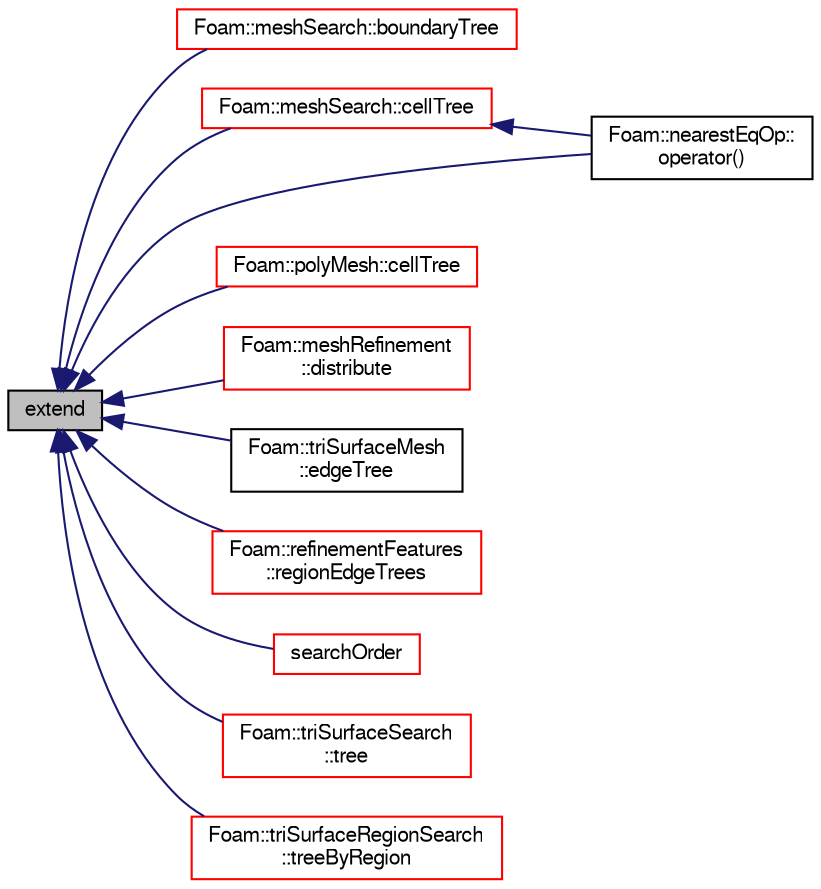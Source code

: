 digraph "extend"
{
  bgcolor="transparent";
  edge [fontname="FreeSans",fontsize="10",labelfontname="FreeSans",labelfontsize="10"];
  node [fontname="FreeSans",fontsize="10",shape=record];
  rankdir="LR";
  Node490 [label="extend",height=0.2,width=0.4,color="black", fillcolor="grey75", style="filled", fontcolor="black"];
  Node490 -> Node491 [dir="back",color="midnightblue",fontsize="10",style="solid",fontname="FreeSans"];
  Node491 [label="Foam::meshSearch::boundaryTree",height=0.2,width=0.4,color="red",URL="$a25118.html#a388fb4d39f97b837f32ecf4ac809a4d3",tooltip="Get (demand driven) reference to octree holding all. "];
  Node490 -> Node494 [dir="back",color="midnightblue",fontsize="10",style="solid",fontname="FreeSans"];
  Node494 [label="Foam::meshSearch::cellTree",height=0.2,width=0.4,color="red",URL="$a25118.html#ac6c5bd053e8332171655f8ef67dbe917",tooltip="Get (demand driven) reference to octree holding all cells. "];
  Node494 -> Node493 [dir="back",color="midnightblue",fontsize="10",style="solid",fontname="FreeSans"];
  Node493 [label="Foam::nearestEqOp::\loperator()",height=0.2,width=0.4,color="black",URL="$a29394.html#a7125bb052e112a423cd8082006cdac3b"];
  Node490 -> Node495 [dir="back",color="midnightblue",fontsize="10",style="solid",fontname="FreeSans"];
  Node495 [label="Foam::polyMesh::cellTree",height=0.2,width=0.4,color="red",URL="$a27410.html#ac6c5bd053e8332171655f8ef67dbe917",tooltip="Return the cell search tree. "];
  Node490 -> Node612 [dir="back",color="midnightblue",fontsize="10",style="solid",fontname="FreeSans"];
  Node612 [label="Foam::meshRefinement\l::distribute",height=0.2,width=0.4,color="red",URL="$a24662.html#a6be2dc3eb1d541aeb83ee0a2adcc0556",tooltip="Update local numbering for mesh redistribution. "];
  Node490 -> Node613 [dir="back",color="midnightblue",fontsize="10",style="solid",fontname="FreeSans"];
  Node613 [label="Foam::triSurfaceMesh\l::edgeTree",height=0.2,width=0.4,color="black",URL="$a25258.html#a35b8d766fd06e5d629b382b37f071d47",tooltip="Demand driven construction of octree for boundary edges. "];
  Node490 -> Node493 [dir="back",color="midnightblue",fontsize="10",style="solid",fontname="FreeSans"];
  Node490 -> Node614 [dir="back",color="midnightblue",fontsize="10",style="solid",fontname="FreeSans"];
  Node614 [label="Foam::refinementFeatures\l::regionEdgeTrees",height=0.2,width=0.4,color="red",URL="$a24682.html#a8b10e1c25153aef632c6fea885ce9bf0"];
  Node490 -> Node621 [dir="back",color="midnightblue",fontsize="10",style="solid",fontname="FreeSans"];
  Node621 [label="searchOrder",height=0.2,width=0.4,color="red",URL="$a27618.html#a4755b78bc3e7e11bc866f45baccf8fdc",tooltip="Calculates optimal order to look for nearest to point. "];
  Node490 -> Node623 [dir="back",color="midnightblue",fontsize="10",style="solid",fontname="FreeSans"];
  Node623 [label="Foam::triSurfaceSearch\l::tree",height=0.2,width=0.4,color="red",URL="$a25530.html#a6d01bb33aa711bf96f61eba9aa236e80",tooltip="Demand driven construction of the octree. "];
  Node490 -> Node644 [dir="back",color="midnightblue",fontsize="10",style="solid",fontname="FreeSans"];
  Node644 [label="Foam::triSurfaceRegionSearch\l::treeByRegion",height=0.2,width=0.4,color="red",URL="$a25526.html#ac3b5768cab9bb1f9664f225d85b1e7d9",tooltip="Demand driven construction of octree for each region. "];
}
